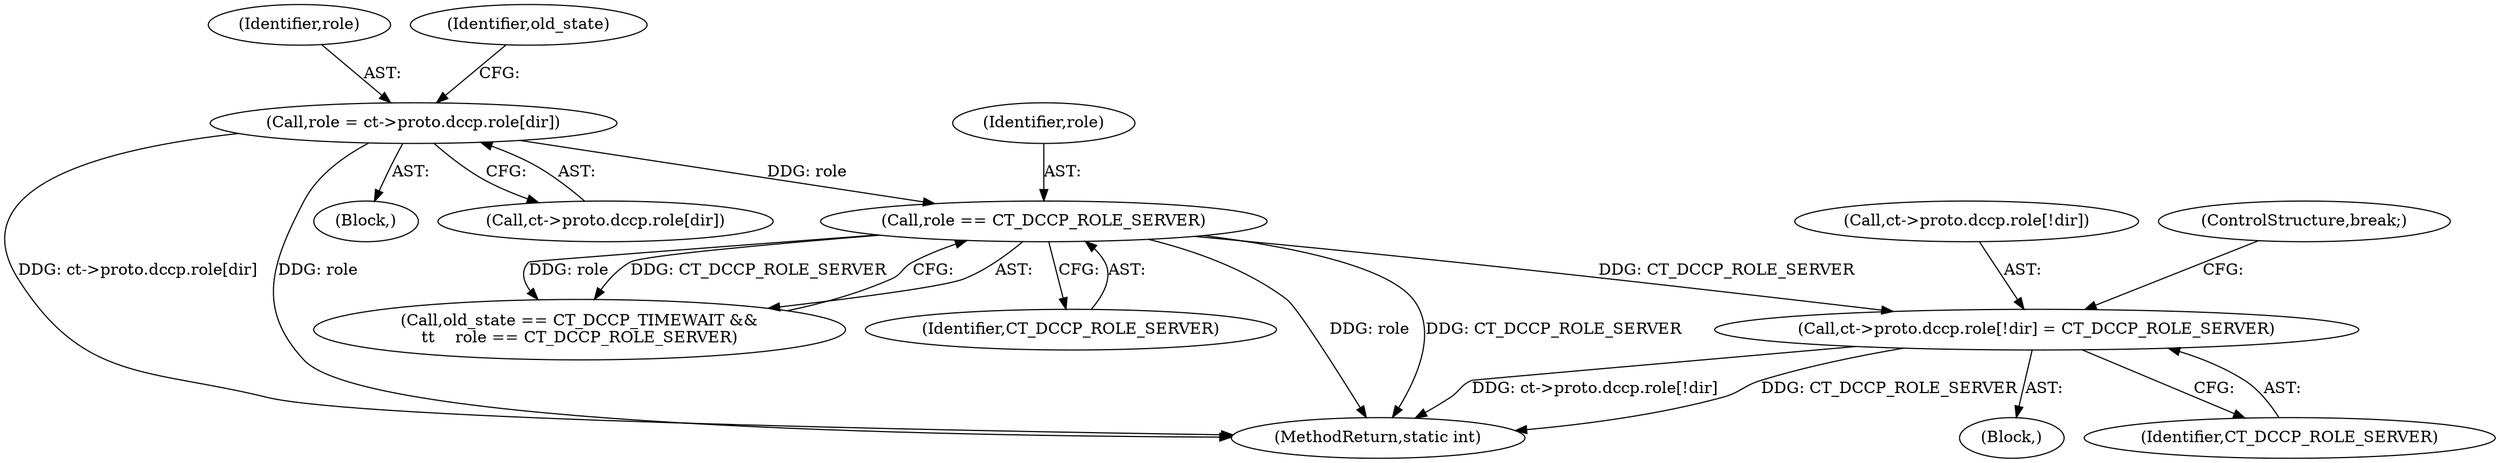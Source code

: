 digraph "0_linux_b22f5126a24b3b2f15448c3f2a254fc10cbc2b92_1@array" {
"1000223" [label="(Call,ct->proto.dccp.role[!dir] = CT_DCCP_ROLE_SERVER)"];
"1000208" [label="(Call,role == CT_DCCP_ROLE_SERVER)"];
"1000170" [label="(Call,role = ct->proto.dccp.role[dir])"];
"1000208" [label="(Call,role == CT_DCCP_ROLE_SERVER)"];
"1000211" [label="(Block,)"];
"1000234" [label="(Identifier,CT_DCCP_ROLE_SERVER)"];
"1000209" [label="(Identifier,role)"];
"1000451" [label="(MethodReturn,static int)"];
"1000111" [label="(Block,)"];
"1000171" [label="(Identifier,role)"];
"1000182" [label="(Identifier,old_state)"];
"1000224" [label="(Call,ct->proto.dccp.role[!dir])"];
"1000172" [label="(Call,ct->proto.dccp.role[dir])"];
"1000204" [label="(Call,old_state == CT_DCCP_TIMEWAIT &&\n\t\t    role == CT_DCCP_ROLE_SERVER)"];
"1000170" [label="(Call,role = ct->proto.dccp.role[dir])"];
"1000210" [label="(Identifier,CT_DCCP_ROLE_SERVER)"];
"1000235" [label="(ControlStructure,break;)"];
"1000223" [label="(Call,ct->proto.dccp.role[!dir] = CT_DCCP_ROLE_SERVER)"];
"1000223" -> "1000211"  [label="AST: "];
"1000223" -> "1000234"  [label="CFG: "];
"1000224" -> "1000223"  [label="AST: "];
"1000234" -> "1000223"  [label="AST: "];
"1000235" -> "1000223"  [label="CFG: "];
"1000223" -> "1000451"  [label="DDG: CT_DCCP_ROLE_SERVER"];
"1000223" -> "1000451"  [label="DDG: ct->proto.dccp.role[!dir]"];
"1000208" -> "1000223"  [label="DDG: CT_DCCP_ROLE_SERVER"];
"1000208" -> "1000204"  [label="AST: "];
"1000208" -> "1000210"  [label="CFG: "];
"1000209" -> "1000208"  [label="AST: "];
"1000210" -> "1000208"  [label="AST: "];
"1000204" -> "1000208"  [label="CFG: "];
"1000208" -> "1000451"  [label="DDG: role"];
"1000208" -> "1000451"  [label="DDG: CT_DCCP_ROLE_SERVER"];
"1000208" -> "1000204"  [label="DDG: role"];
"1000208" -> "1000204"  [label="DDG: CT_DCCP_ROLE_SERVER"];
"1000170" -> "1000208"  [label="DDG: role"];
"1000170" -> "1000111"  [label="AST: "];
"1000170" -> "1000172"  [label="CFG: "];
"1000171" -> "1000170"  [label="AST: "];
"1000172" -> "1000170"  [label="AST: "];
"1000182" -> "1000170"  [label="CFG: "];
"1000170" -> "1000451"  [label="DDG: ct->proto.dccp.role[dir]"];
"1000170" -> "1000451"  [label="DDG: role"];
}

